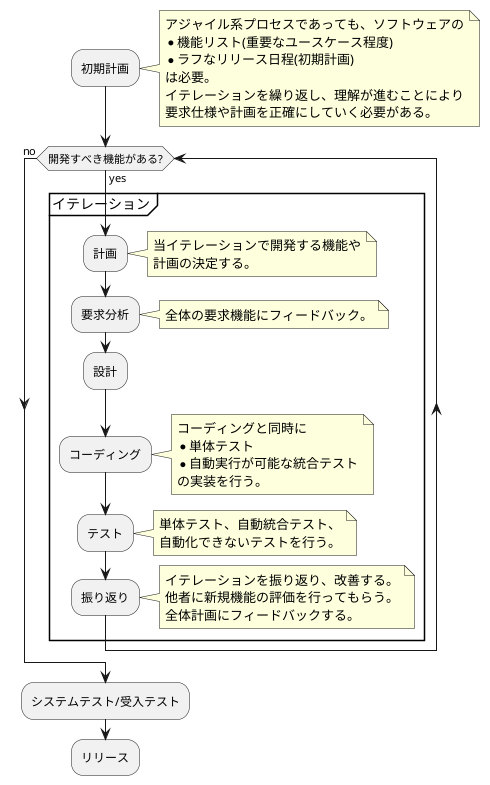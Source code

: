 @startuml
:初期計画;
note right
    アジャイル系プロセスであっても、ソフトウェアの
    * 機能リスト(重要なユースケース程度)
    * ラフなリリース日程(初期計画)
    は必要。
    イテレーションを繰り返し、理解が進むことにより
    要求仕様や計画を正確にしていく必要がある。
end note

while(開発すべき機能がある?) is (yes)

    partition イテレーション {
        :計画;
            note right
                当イテレーションで開発する機能や
                計画の決定する。
            end note
        :要求分析;
            note right
                全体の要求機能にフィードバック。
            end note
        :設計;
        :コーディング;
            note right
                コーディングと同時に
                * 単体テスト
                * 自動実行が可能な統合テスト
                の実装を行う。
            end note
        :テスト;
            note right
                単体テスト、自動統合テスト、
                自動化できないテストを行う。
            end note
        :振り返り;
            note right
                イテレーションを振り返り、改善する。
                他者に新規機能の評価を行ってもらう。
                全体計画にフィードバックする。
            end note
        }

endwhile (no)

:システムテスト/受入テスト;
:リリース;
@enduml

